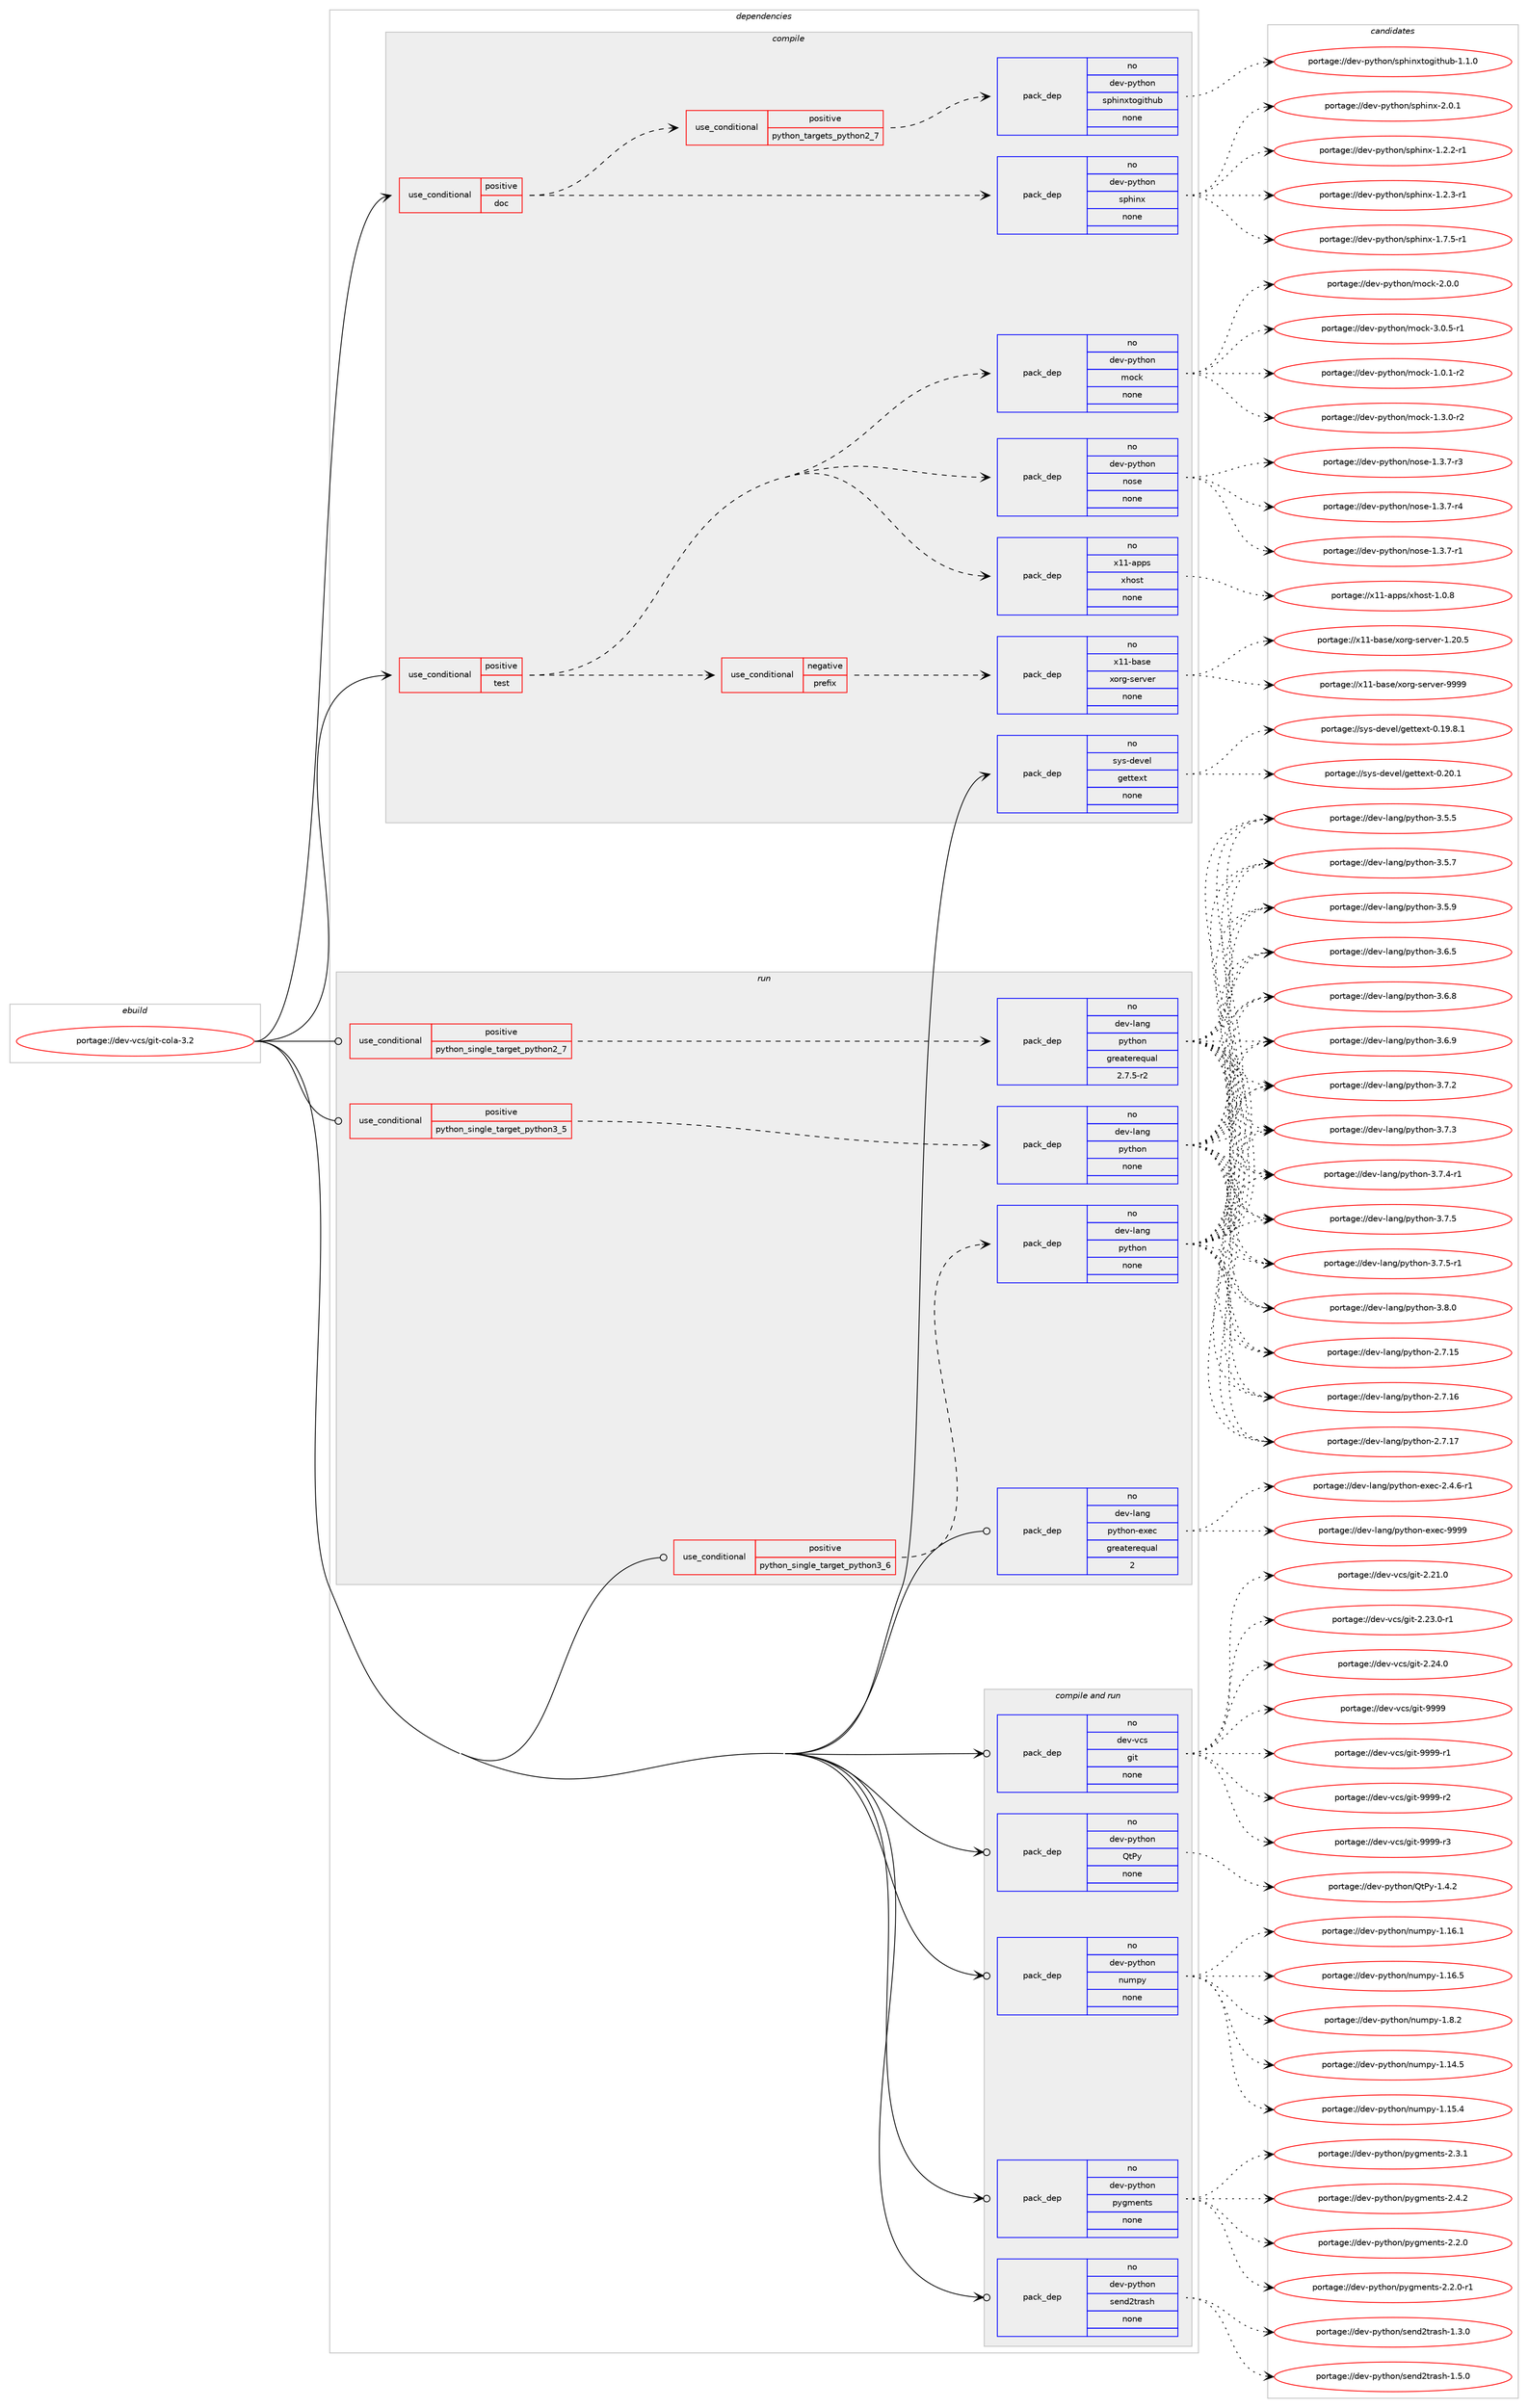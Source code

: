 digraph prolog {

# *************
# Graph options
# *************

newrank=true;
concentrate=true;
compound=true;
graph [rankdir=LR,fontname=Helvetica,fontsize=10,ranksep=1.5];#, ranksep=2.5, nodesep=0.2];
edge  [arrowhead=vee];
node  [fontname=Helvetica,fontsize=10];

# **********
# The ebuild
# **********

subgraph cluster_leftcol {
color=gray;
rank=same;
label=<<i>ebuild</i>>;
id [label="portage://dev-vcs/git-cola-3.2", color=red, width=4, href="../dev-vcs/git-cola-3.2.svg"];
}

# ****************
# The dependencies
# ****************

subgraph cluster_midcol {
color=gray;
label=<<i>dependencies</i>>;
subgraph cluster_compile {
fillcolor="#eeeeee";
style=filled;
label=<<i>compile</i>>;
subgraph cond72285 {
dependency267437 [label=<<TABLE BORDER="0" CELLBORDER="1" CELLSPACING="0" CELLPADDING="4"><TR><TD ROWSPAN="3" CELLPADDING="10">use_conditional</TD></TR><TR><TD>positive</TD></TR><TR><TD>doc</TD></TR></TABLE>>, shape=none, color=red];
subgraph pack191412 {
dependency267438 [label=<<TABLE BORDER="0" CELLBORDER="1" CELLSPACING="0" CELLPADDING="4" WIDTH="220"><TR><TD ROWSPAN="6" CELLPADDING="30">pack_dep</TD></TR><TR><TD WIDTH="110">no</TD></TR><TR><TD>dev-python</TD></TR><TR><TD>sphinx</TD></TR><TR><TD>none</TD></TR><TR><TD></TD></TR></TABLE>>, shape=none, color=blue];
}
dependency267437:e -> dependency267438:w [weight=20,style="dashed",arrowhead="vee"];
subgraph cond72286 {
dependency267439 [label=<<TABLE BORDER="0" CELLBORDER="1" CELLSPACING="0" CELLPADDING="4"><TR><TD ROWSPAN="3" CELLPADDING="10">use_conditional</TD></TR><TR><TD>positive</TD></TR><TR><TD>python_targets_python2_7</TD></TR></TABLE>>, shape=none, color=red];
subgraph pack191413 {
dependency267440 [label=<<TABLE BORDER="0" CELLBORDER="1" CELLSPACING="0" CELLPADDING="4" WIDTH="220"><TR><TD ROWSPAN="6" CELLPADDING="30">pack_dep</TD></TR><TR><TD WIDTH="110">no</TD></TR><TR><TD>dev-python</TD></TR><TR><TD>sphinxtogithub</TD></TR><TR><TD>none</TD></TR><TR><TD></TD></TR></TABLE>>, shape=none, color=blue];
}
dependency267439:e -> dependency267440:w [weight=20,style="dashed",arrowhead="vee"];
}
dependency267437:e -> dependency267439:w [weight=20,style="dashed",arrowhead="vee"];
}
id:e -> dependency267437:w [weight=20,style="solid",arrowhead="vee"];
subgraph cond72287 {
dependency267441 [label=<<TABLE BORDER="0" CELLBORDER="1" CELLSPACING="0" CELLPADDING="4"><TR><TD ROWSPAN="3" CELLPADDING="10">use_conditional</TD></TR><TR><TD>positive</TD></TR><TR><TD>test</TD></TR></TABLE>>, shape=none, color=red];
subgraph cond72288 {
dependency267442 [label=<<TABLE BORDER="0" CELLBORDER="1" CELLSPACING="0" CELLPADDING="4"><TR><TD ROWSPAN="3" CELLPADDING="10">use_conditional</TD></TR><TR><TD>negative</TD></TR><TR><TD>prefix</TD></TR></TABLE>>, shape=none, color=red];
subgraph pack191414 {
dependency267443 [label=<<TABLE BORDER="0" CELLBORDER="1" CELLSPACING="0" CELLPADDING="4" WIDTH="220"><TR><TD ROWSPAN="6" CELLPADDING="30">pack_dep</TD></TR><TR><TD WIDTH="110">no</TD></TR><TR><TD>x11-base</TD></TR><TR><TD>xorg-server</TD></TR><TR><TD>none</TD></TR><TR><TD></TD></TR></TABLE>>, shape=none, color=blue];
}
dependency267442:e -> dependency267443:w [weight=20,style="dashed",arrowhead="vee"];
}
dependency267441:e -> dependency267442:w [weight=20,style="dashed",arrowhead="vee"];
subgraph pack191415 {
dependency267444 [label=<<TABLE BORDER="0" CELLBORDER="1" CELLSPACING="0" CELLPADDING="4" WIDTH="220"><TR><TD ROWSPAN="6" CELLPADDING="30">pack_dep</TD></TR><TR><TD WIDTH="110">no</TD></TR><TR><TD>x11-apps</TD></TR><TR><TD>xhost</TD></TR><TR><TD>none</TD></TR><TR><TD></TD></TR></TABLE>>, shape=none, color=blue];
}
dependency267441:e -> dependency267444:w [weight=20,style="dashed",arrowhead="vee"];
subgraph pack191416 {
dependency267445 [label=<<TABLE BORDER="0" CELLBORDER="1" CELLSPACING="0" CELLPADDING="4" WIDTH="220"><TR><TD ROWSPAN="6" CELLPADDING="30">pack_dep</TD></TR><TR><TD WIDTH="110">no</TD></TR><TR><TD>dev-python</TD></TR><TR><TD>nose</TD></TR><TR><TD>none</TD></TR><TR><TD></TD></TR></TABLE>>, shape=none, color=blue];
}
dependency267441:e -> dependency267445:w [weight=20,style="dashed",arrowhead="vee"];
subgraph pack191417 {
dependency267446 [label=<<TABLE BORDER="0" CELLBORDER="1" CELLSPACING="0" CELLPADDING="4" WIDTH="220"><TR><TD ROWSPAN="6" CELLPADDING="30">pack_dep</TD></TR><TR><TD WIDTH="110">no</TD></TR><TR><TD>dev-python</TD></TR><TR><TD>mock</TD></TR><TR><TD>none</TD></TR><TR><TD></TD></TR></TABLE>>, shape=none, color=blue];
}
dependency267441:e -> dependency267446:w [weight=20,style="dashed",arrowhead="vee"];
}
id:e -> dependency267441:w [weight=20,style="solid",arrowhead="vee"];
subgraph pack191418 {
dependency267447 [label=<<TABLE BORDER="0" CELLBORDER="1" CELLSPACING="0" CELLPADDING="4" WIDTH="220"><TR><TD ROWSPAN="6" CELLPADDING="30">pack_dep</TD></TR><TR><TD WIDTH="110">no</TD></TR><TR><TD>sys-devel</TD></TR><TR><TD>gettext</TD></TR><TR><TD>none</TD></TR><TR><TD></TD></TR></TABLE>>, shape=none, color=blue];
}
id:e -> dependency267447:w [weight=20,style="solid",arrowhead="vee"];
}
subgraph cluster_compileandrun {
fillcolor="#eeeeee";
style=filled;
label=<<i>compile and run</i>>;
subgraph pack191419 {
dependency267448 [label=<<TABLE BORDER="0" CELLBORDER="1" CELLSPACING="0" CELLPADDING="4" WIDTH="220"><TR><TD ROWSPAN="6" CELLPADDING="30">pack_dep</TD></TR><TR><TD WIDTH="110">no</TD></TR><TR><TD>dev-python</TD></TR><TR><TD>QtPy</TD></TR><TR><TD>none</TD></TR><TR><TD></TD></TR></TABLE>>, shape=none, color=blue];
}
id:e -> dependency267448:w [weight=20,style="solid",arrowhead="odotvee"];
subgraph pack191420 {
dependency267449 [label=<<TABLE BORDER="0" CELLBORDER="1" CELLSPACING="0" CELLPADDING="4" WIDTH="220"><TR><TD ROWSPAN="6" CELLPADDING="30">pack_dep</TD></TR><TR><TD WIDTH="110">no</TD></TR><TR><TD>dev-python</TD></TR><TR><TD>numpy</TD></TR><TR><TD>none</TD></TR><TR><TD></TD></TR></TABLE>>, shape=none, color=blue];
}
id:e -> dependency267449:w [weight=20,style="solid",arrowhead="odotvee"];
subgraph pack191421 {
dependency267450 [label=<<TABLE BORDER="0" CELLBORDER="1" CELLSPACING="0" CELLPADDING="4" WIDTH="220"><TR><TD ROWSPAN="6" CELLPADDING="30">pack_dep</TD></TR><TR><TD WIDTH="110">no</TD></TR><TR><TD>dev-python</TD></TR><TR><TD>pygments</TD></TR><TR><TD>none</TD></TR><TR><TD></TD></TR></TABLE>>, shape=none, color=blue];
}
id:e -> dependency267450:w [weight=20,style="solid",arrowhead="odotvee"];
subgraph pack191422 {
dependency267451 [label=<<TABLE BORDER="0" CELLBORDER="1" CELLSPACING="0" CELLPADDING="4" WIDTH="220"><TR><TD ROWSPAN="6" CELLPADDING="30">pack_dep</TD></TR><TR><TD WIDTH="110">no</TD></TR><TR><TD>dev-python</TD></TR><TR><TD>send2trash</TD></TR><TR><TD>none</TD></TR><TR><TD></TD></TR></TABLE>>, shape=none, color=blue];
}
id:e -> dependency267451:w [weight=20,style="solid",arrowhead="odotvee"];
subgraph pack191423 {
dependency267452 [label=<<TABLE BORDER="0" CELLBORDER="1" CELLSPACING="0" CELLPADDING="4" WIDTH="220"><TR><TD ROWSPAN="6" CELLPADDING="30">pack_dep</TD></TR><TR><TD WIDTH="110">no</TD></TR><TR><TD>dev-vcs</TD></TR><TR><TD>git</TD></TR><TR><TD>none</TD></TR><TR><TD></TD></TR></TABLE>>, shape=none, color=blue];
}
id:e -> dependency267452:w [weight=20,style="solid",arrowhead="odotvee"];
}
subgraph cluster_run {
fillcolor="#eeeeee";
style=filled;
label=<<i>run</i>>;
subgraph cond72289 {
dependency267453 [label=<<TABLE BORDER="0" CELLBORDER="1" CELLSPACING="0" CELLPADDING="4"><TR><TD ROWSPAN="3" CELLPADDING="10">use_conditional</TD></TR><TR><TD>positive</TD></TR><TR><TD>python_single_target_python2_7</TD></TR></TABLE>>, shape=none, color=red];
subgraph pack191424 {
dependency267454 [label=<<TABLE BORDER="0" CELLBORDER="1" CELLSPACING="0" CELLPADDING="4" WIDTH="220"><TR><TD ROWSPAN="6" CELLPADDING="30">pack_dep</TD></TR><TR><TD WIDTH="110">no</TD></TR><TR><TD>dev-lang</TD></TR><TR><TD>python</TD></TR><TR><TD>greaterequal</TD></TR><TR><TD>2.7.5-r2</TD></TR></TABLE>>, shape=none, color=blue];
}
dependency267453:e -> dependency267454:w [weight=20,style="dashed",arrowhead="vee"];
}
id:e -> dependency267453:w [weight=20,style="solid",arrowhead="odot"];
subgraph cond72290 {
dependency267455 [label=<<TABLE BORDER="0" CELLBORDER="1" CELLSPACING="0" CELLPADDING="4"><TR><TD ROWSPAN="3" CELLPADDING="10">use_conditional</TD></TR><TR><TD>positive</TD></TR><TR><TD>python_single_target_python3_5</TD></TR></TABLE>>, shape=none, color=red];
subgraph pack191425 {
dependency267456 [label=<<TABLE BORDER="0" CELLBORDER="1" CELLSPACING="0" CELLPADDING="4" WIDTH="220"><TR><TD ROWSPAN="6" CELLPADDING="30">pack_dep</TD></TR><TR><TD WIDTH="110">no</TD></TR><TR><TD>dev-lang</TD></TR><TR><TD>python</TD></TR><TR><TD>none</TD></TR><TR><TD></TD></TR></TABLE>>, shape=none, color=blue];
}
dependency267455:e -> dependency267456:w [weight=20,style="dashed",arrowhead="vee"];
}
id:e -> dependency267455:w [weight=20,style="solid",arrowhead="odot"];
subgraph cond72291 {
dependency267457 [label=<<TABLE BORDER="0" CELLBORDER="1" CELLSPACING="0" CELLPADDING="4"><TR><TD ROWSPAN="3" CELLPADDING="10">use_conditional</TD></TR><TR><TD>positive</TD></TR><TR><TD>python_single_target_python3_6</TD></TR></TABLE>>, shape=none, color=red];
subgraph pack191426 {
dependency267458 [label=<<TABLE BORDER="0" CELLBORDER="1" CELLSPACING="0" CELLPADDING="4" WIDTH="220"><TR><TD ROWSPAN="6" CELLPADDING="30">pack_dep</TD></TR><TR><TD WIDTH="110">no</TD></TR><TR><TD>dev-lang</TD></TR><TR><TD>python</TD></TR><TR><TD>none</TD></TR><TR><TD></TD></TR></TABLE>>, shape=none, color=blue];
}
dependency267457:e -> dependency267458:w [weight=20,style="dashed",arrowhead="vee"];
}
id:e -> dependency267457:w [weight=20,style="solid",arrowhead="odot"];
subgraph pack191427 {
dependency267459 [label=<<TABLE BORDER="0" CELLBORDER="1" CELLSPACING="0" CELLPADDING="4" WIDTH="220"><TR><TD ROWSPAN="6" CELLPADDING="30">pack_dep</TD></TR><TR><TD WIDTH="110">no</TD></TR><TR><TD>dev-lang</TD></TR><TR><TD>python-exec</TD></TR><TR><TD>greaterequal</TD></TR><TR><TD>2</TD></TR></TABLE>>, shape=none, color=blue];
}
id:e -> dependency267459:w [weight=20,style="solid",arrowhead="odot"];
}
}

# **************
# The candidates
# **************

subgraph cluster_choices {
rank=same;
color=gray;
label=<<i>candidates</i>>;

subgraph choice191412 {
color=black;
nodesep=1;
choiceportage10010111845112121116104111110471151121041051101204549465046504511449 [label="portage://dev-python/sphinx-1.2.2-r1", color=red, width=4,href="../dev-python/sphinx-1.2.2-r1.svg"];
choiceportage10010111845112121116104111110471151121041051101204549465046514511449 [label="portage://dev-python/sphinx-1.2.3-r1", color=red, width=4,href="../dev-python/sphinx-1.2.3-r1.svg"];
choiceportage10010111845112121116104111110471151121041051101204549465546534511449 [label="portage://dev-python/sphinx-1.7.5-r1", color=red, width=4,href="../dev-python/sphinx-1.7.5-r1.svg"];
choiceportage1001011184511212111610411111047115112104105110120455046484649 [label="portage://dev-python/sphinx-2.0.1", color=red, width=4,href="../dev-python/sphinx-2.0.1.svg"];
dependency267438:e -> choiceportage10010111845112121116104111110471151121041051101204549465046504511449:w [style=dotted,weight="100"];
dependency267438:e -> choiceportage10010111845112121116104111110471151121041051101204549465046514511449:w [style=dotted,weight="100"];
dependency267438:e -> choiceportage10010111845112121116104111110471151121041051101204549465546534511449:w [style=dotted,weight="100"];
dependency267438:e -> choiceportage1001011184511212111610411111047115112104105110120455046484649:w [style=dotted,weight="100"];
}
subgraph choice191413 {
color=black;
nodesep=1;
choiceportage100101118451121211161041111104711511210410511012011611110310511610411798454946494648 [label="portage://dev-python/sphinxtogithub-1.1.0", color=red, width=4,href="../dev-python/sphinxtogithub-1.1.0.svg"];
dependency267440:e -> choiceportage100101118451121211161041111104711511210410511012011611110310511610411798454946494648:w [style=dotted,weight="100"];
}
subgraph choice191414 {
color=black;
nodesep=1;
choiceportage1204949459897115101471201111141034511510111411810111445494650484653 [label="portage://x11-base/xorg-server-1.20.5", color=red, width=4,href="../x11-base/xorg-server-1.20.5.svg"];
choiceportage120494945989711510147120111114103451151011141181011144557575757 [label="portage://x11-base/xorg-server-9999", color=red, width=4,href="../x11-base/xorg-server-9999.svg"];
dependency267443:e -> choiceportage1204949459897115101471201111141034511510111411810111445494650484653:w [style=dotted,weight="100"];
dependency267443:e -> choiceportage120494945989711510147120111114103451151011141181011144557575757:w [style=dotted,weight="100"];
}
subgraph choice191415 {
color=black;
nodesep=1;
choiceportage1204949459711211211547120104111115116454946484656 [label="portage://x11-apps/xhost-1.0.8", color=red, width=4,href="../x11-apps/xhost-1.0.8.svg"];
dependency267444:e -> choiceportage1204949459711211211547120104111115116454946484656:w [style=dotted,weight="100"];
}
subgraph choice191416 {
color=black;
nodesep=1;
choiceportage10010111845112121116104111110471101111151014549465146554511449 [label="portage://dev-python/nose-1.3.7-r1", color=red, width=4,href="../dev-python/nose-1.3.7-r1.svg"];
choiceportage10010111845112121116104111110471101111151014549465146554511451 [label="portage://dev-python/nose-1.3.7-r3", color=red, width=4,href="../dev-python/nose-1.3.7-r3.svg"];
choiceportage10010111845112121116104111110471101111151014549465146554511452 [label="portage://dev-python/nose-1.3.7-r4", color=red, width=4,href="../dev-python/nose-1.3.7-r4.svg"];
dependency267445:e -> choiceportage10010111845112121116104111110471101111151014549465146554511449:w [style=dotted,weight="100"];
dependency267445:e -> choiceportage10010111845112121116104111110471101111151014549465146554511451:w [style=dotted,weight="100"];
dependency267445:e -> choiceportage10010111845112121116104111110471101111151014549465146554511452:w [style=dotted,weight="100"];
}
subgraph choice191417 {
color=black;
nodesep=1;
choiceportage1001011184511212111610411111047109111991074549464846494511450 [label="portage://dev-python/mock-1.0.1-r2", color=red, width=4,href="../dev-python/mock-1.0.1-r2.svg"];
choiceportage1001011184511212111610411111047109111991074549465146484511450 [label="portage://dev-python/mock-1.3.0-r2", color=red, width=4,href="../dev-python/mock-1.3.0-r2.svg"];
choiceportage100101118451121211161041111104710911199107455046484648 [label="portage://dev-python/mock-2.0.0", color=red, width=4,href="../dev-python/mock-2.0.0.svg"];
choiceportage1001011184511212111610411111047109111991074551464846534511449 [label="portage://dev-python/mock-3.0.5-r1", color=red, width=4,href="../dev-python/mock-3.0.5-r1.svg"];
dependency267446:e -> choiceportage1001011184511212111610411111047109111991074549464846494511450:w [style=dotted,weight="100"];
dependency267446:e -> choiceportage1001011184511212111610411111047109111991074549465146484511450:w [style=dotted,weight="100"];
dependency267446:e -> choiceportage100101118451121211161041111104710911199107455046484648:w [style=dotted,weight="100"];
dependency267446:e -> choiceportage1001011184511212111610411111047109111991074551464846534511449:w [style=dotted,weight="100"];
}
subgraph choice191418 {
color=black;
nodesep=1;
choiceportage1151211154510010111810110847103101116116101120116454846495746564649 [label="portage://sys-devel/gettext-0.19.8.1", color=red, width=4,href="../sys-devel/gettext-0.19.8.1.svg"];
choiceportage115121115451001011181011084710310111611610112011645484650484649 [label="portage://sys-devel/gettext-0.20.1", color=red, width=4,href="../sys-devel/gettext-0.20.1.svg"];
dependency267447:e -> choiceportage1151211154510010111810110847103101116116101120116454846495746564649:w [style=dotted,weight="100"];
dependency267447:e -> choiceportage115121115451001011181011084710310111611610112011645484650484649:w [style=dotted,weight="100"];
}
subgraph choice191419 {
color=black;
nodesep=1;
choiceportage10010111845112121116104111110478111680121454946524650 [label="portage://dev-python/QtPy-1.4.2", color=red, width=4,href="../dev-python/QtPy-1.4.2.svg"];
dependency267448:e -> choiceportage10010111845112121116104111110478111680121454946524650:w [style=dotted,weight="100"];
}
subgraph choice191420 {
color=black;
nodesep=1;
choiceportage100101118451121211161041111104711011710911212145494649524653 [label="portage://dev-python/numpy-1.14.5", color=red, width=4,href="../dev-python/numpy-1.14.5.svg"];
choiceportage100101118451121211161041111104711011710911212145494649534652 [label="portage://dev-python/numpy-1.15.4", color=red, width=4,href="../dev-python/numpy-1.15.4.svg"];
choiceportage100101118451121211161041111104711011710911212145494649544649 [label="portage://dev-python/numpy-1.16.1", color=red, width=4,href="../dev-python/numpy-1.16.1.svg"];
choiceportage100101118451121211161041111104711011710911212145494649544653 [label="portage://dev-python/numpy-1.16.5", color=red, width=4,href="../dev-python/numpy-1.16.5.svg"];
choiceportage1001011184511212111610411111047110117109112121454946564650 [label="portage://dev-python/numpy-1.8.2", color=red, width=4,href="../dev-python/numpy-1.8.2.svg"];
dependency267449:e -> choiceportage100101118451121211161041111104711011710911212145494649524653:w [style=dotted,weight="100"];
dependency267449:e -> choiceportage100101118451121211161041111104711011710911212145494649534652:w [style=dotted,weight="100"];
dependency267449:e -> choiceportage100101118451121211161041111104711011710911212145494649544649:w [style=dotted,weight="100"];
dependency267449:e -> choiceportage100101118451121211161041111104711011710911212145494649544653:w [style=dotted,weight="100"];
dependency267449:e -> choiceportage1001011184511212111610411111047110117109112121454946564650:w [style=dotted,weight="100"];
}
subgraph choice191421 {
color=black;
nodesep=1;
choiceportage1001011184511212111610411111047112121103109101110116115455046504648 [label="portage://dev-python/pygments-2.2.0", color=red, width=4,href="../dev-python/pygments-2.2.0.svg"];
choiceportage10010111845112121116104111110471121211031091011101161154550465046484511449 [label="portage://dev-python/pygments-2.2.0-r1", color=red, width=4,href="../dev-python/pygments-2.2.0-r1.svg"];
choiceportage1001011184511212111610411111047112121103109101110116115455046514649 [label="portage://dev-python/pygments-2.3.1", color=red, width=4,href="../dev-python/pygments-2.3.1.svg"];
choiceportage1001011184511212111610411111047112121103109101110116115455046524650 [label="portage://dev-python/pygments-2.4.2", color=red, width=4,href="../dev-python/pygments-2.4.2.svg"];
dependency267450:e -> choiceportage1001011184511212111610411111047112121103109101110116115455046504648:w [style=dotted,weight="100"];
dependency267450:e -> choiceportage10010111845112121116104111110471121211031091011101161154550465046484511449:w [style=dotted,weight="100"];
dependency267450:e -> choiceportage1001011184511212111610411111047112121103109101110116115455046514649:w [style=dotted,weight="100"];
dependency267450:e -> choiceportage1001011184511212111610411111047112121103109101110116115455046524650:w [style=dotted,weight="100"];
}
subgraph choice191422 {
color=black;
nodesep=1;
choiceportage10010111845112121116104111110471151011101005011611497115104454946514648 [label="portage://dev-python/send2trash-1.3.0", color=red, width=4,href="../dev-python/send2trash-1.3.0.svg"];
choiceportage10010111845112121116104111110471151011101005011611497115104454946534648 [label="portage://dev-python/send2trash-1.5.0", color=red, width=4,href="../dev-python/send2trash-1.5.0.svg"];
dependency267451:e -> choiceportage10010111845112121116104111110471151011101005011611497115104454946514648:w [style=dotted,weight="100"];
dependency267451:e -> choiceportage10010111845112121116104111110471151011101005011611497115104454946534648:w [style=dotted,weight="100"];
}
subgraph choice191423 {
color=black;
nodesep=1;
choiceportage10010111845118991154710310511645504650494648 [label="portage://dev-vcs/git-2.21.0", color=red, width=4,href="../dev-vcs/git-2.21.0.svg"];
choiceportage100101118451189911547103105116455046505146484511449 [label="portage://dev-vcs/git-2.23.0-r1", color=red, width=4,href="../dev-vcs/git-2.23.0-r1.svg"];
choiceportage10010111845118991154710310511645504650524648 [label="portage://dev-vcs/git-2.24.0", color=red, width=4,href="../dev-vcs/git-2.24.0.svg"];
choiceportage1001011184511899115471031051164557575757 [label="portage://dev-vcs/git-9999", color=red, width=4,href="../dev-vcs/git-9999.svg"];
choiceportage10010111845118991154710310511645575757574511449 [label="portage://dev-vcs/git-9999-r1", color=red, width=4,href="../dev-vcs/git-9999-r1.svg"];
choiceportage10010111845118991154710310511645575757574511450 [label="portage://dev-vcs/git-9999-r2", color=red, width=4,href="../dev-vcs/git-9999-r2.svg"];
choiceportage10010111845118991154710310511645575757574511451 [label="portage://dev-vcs/git-9999-r3", color=red, width=4,href="../dev-vcs/git-9999-r3.svg"];
dependency267452:e -> choiceportage10010111845118991154710310511645504650494648:w [style=dotted,weight="100"];
dependency267452:e -> choiceportage100101118451189911547103105116455046505146484511449:w [style=dotted,weight="100"];
dependency267452:e -> choiceportage10010111845118991154710310511645504650524648:w [style=dotted,weight="100"];
dependency267452:e -> choiceportage1001011184511899115471031051164557575757:w [style=dotted,weight="100"];
dependency267452:e -> choiceportage10010111845118991154710310511645575757574511449:w [style=dotted,weight="100"];
dependency267452:e -> choiceportage10010111845118991154710310511645575757574511450:w [style=dotted,weight="100"];
dependency267452:e -> choiceportage10010111845118991154710310511645575757574511451:w [style=dotted,weight="100"];
}
subgraph choice191424 {
color=black;
nodesep=1;
choiceportage10010111845108971101034711212111610411111045504655464953 [label="portage://dev-lang/python-2.7.15", color=red, width=4,href="../dev-lang/python-2.7.15.svg"];
choiceportage10010111845108971101034711212111610411111045504655464954 [label="portage://dev-lang/python-2.7.16", color=red, width=4,href="../dev-lang/python-2.7.16.svg"];
choiceportage10010111845108971101034711212111610411111045504655464955 [label="portage://dev-lang/python-2.7.17", color=red, width=4,href="../dev-lang/python-2.7.17.svg"];
choiceportage100101118451089711010347112121116104111110455146534653 [label="portage://dev-lang/python-3.5.5", color=red, width=4,href="../dev-lang/python-3.5.5.svg"];
choiceportage100101118451089711010347112121116104111110455146534655 [label="portage://dev-lang/python-3.5.7", color=red, width=4,href="../dev-lang/python-3.5.7.svg"];
choiceportage100101118451089711010347112121116104111110455146534657 [label="portage://dev-lang/python-3.5.9", color=red, width=4,href="../dev-lang/python-3.5.9.svg"];
choiceportage100101118451089711010347112121116104111110455146544653 [label="portage://dev-lang/python-3.6.5", color=red, width=4,href="../dev-lang/python-3.6.5.svg"];
choiceportage100101118451089711010347112121116104111110455146544656 [label="portage://dev-lang/python-3.6.8", color=red, width=4,href="../dev-lang/python-3.6.8.svg"];
choiceportage100101118451089711010347112121116104111110455146544657 [label="portage://dev-lang/python-3.6.9", color=red, width=4,href="../dev-lang/python-3.6.9.svg"];
choiceportage100101118451089711010347112121116104111110455146554650 [label="portage://dev-lang/python-3.7.2", color=red, width=4,href="../dev-lang/python-3.7.2.svg"];
choiceportage100101118451089711010347112121116104111110455146554651 [label="portage://dev-lang/python-3.7.3", color=red, width=4,href="../dev-lang/python-3.7.3.svg"];
choiceportage1001011184510897110103471121211161041111104551465546524511449 [label="portage://dev-lang/python-3.7.4-r1", color=red, width=4,href="../dev-lang/python-3.7.4-r1.svg"];
choiceportage100101118451089711010347112121116104111110455146554653 [label="portage://dev-lang/python-3.7.5", color=red, width=4,href="../dev-lang/python-3.7.5.svg"];
choiceportage1001011184510897110103471121211161041111104551465546534511449 [label="portage://dev-lang/python-3.7.5-r1", color=red, width=4,href="../dev-lang/python-3.7.5-r1.svg"];
choiceportage100101118451089711010347112121116104111110455146564648 [label="portage://dev-lang/python-3.8.0", color=red, width=4,href="../dev-lang/python-3.8.0.svg"];
dependency267454:e -> choiceportage10010111845108971101034711212111610411111045504655464953:w [style=dotted,weight="100"];
dependency267454:e -> choiceportage10010111845108971101034711212111610411111045504655464954:w [style=dotted,weight="100"];
dependency267454:e -> choiceportage10010111845108971101034711212111610411111045504655464955:w [style=dotted,weight="100"];
dependency267454:e -> choiceportage100101118451089711010347112121116104111110455146534653:w [style=dotted,weight="100"];
dependency267454:e -> choiceportage100101118451089711010347112121116104111110455146534655:w [style=dotted,weight="100"];
dependency267454:e -> choiceportage100101118451089711010347112121116104111110455146534657:w [style=dotted,weight="100"];
dependency267454:e -> choiceportage100101118451089711010347112121116104111110455146544653:w [style=dotted,weight="100"];
dependency267454:e -> choiceportage100101118451089711010347112121116104111110455146544656:w [style=dotted,weight="100"];
dependency267454:e -> choiceportage100101118451089711010347112121116104111110455146544657:w [style=dotted,weight="100"];
dependency267454:e -> choiceportage100101118451089711010347112121116104111110455146554650:w [style=dotted,weight="100"];
dependency267454:e -> choiceportage100101118451089711010347112121116104111110455146554651:w [style=dotted,weight="100"];
dependency267454:e -> choiceportage1001011184510897110103471121211161041111104551465546524511449:w [style=dotted,weight="100"];
dependency267454:e -> choiceportage100101118451089711010347112121116104111110455146554653:w [style=dotted,weight="100"];
dependency267454:e -> choiceportage1001011184510897110103471121211161041111104551465546534511449:w [style=dotted,weight="100"];
dependency267454:e -> choiceportage100101118451089711010347112121116104111110455146564648:w [style=dotted,weight="100"];
}
subgraph choice191425 {
color=black;
nodesep=1;
choiceportage10010111845108971101034711212111610411111045504655464953 [label="portage://dev-lang/python-2.7.15", color=red, width=4,href="../dev-lang/python-2.7.15.svg"];
choiceportage10010111845108971101034711212111610411111045504655464954 [label="portage://dev-lang/python-2.7.16", color=red, width=4,href="../dev-lang/python-2.7.16.svg"];
choiceportage10010111845108971101034711212111610411111045504655464955 [label="portage://dev-lang/python-2.7.17", color=red, width=4,href="../dev-lang/python-2.7.17.svg"];
choiceportage100101118451089711010347112121116104111110455146534653 [label="portage://dev-lang/python-3.5.5", color=red, width=4,href="../dev-lang/python-3.5.5.svg"];
choiceportage100101118451089711010347112121116104111110455146534655 [label="portage://dev-lang/python-3.5.7", color=red, width=4,href="../dev-lang/python-3.5.7.svg"];
choiceportage100101118451089711010347112121116104111110455146534657 [label="portage://dev-lang/python-3.5.9", color=red, width=4,href="../dev-lang/python-3.5.9.svg"];
choiceportage100101118451089711010347112121116104111110455146544653 [label="portage://dev-lang/python-3.6.5", color=red, width=4,href="../dev-lang/python-3.6.5.svg"];
choiceportage100101118451089711010347112121116104111110455146544656 [label="portage://dev-lang/python-3.6.8", color=red, width=4,href="../dev-lang/python-3.6.8.svg"];
choiceportage100101118451089711010347112121116104111110455146544657 [label="portage://dev-lang/python-3.6.9", color=red, width=4,href="../dev-lang/python-3.6.9.svg"];
choiceportage100101118451089711010347112121116104111110455146554650 [label="portage://dev-lang/python-3.7.2", color=red, width=4,href="../dev-lang/python-3.7.2.svg"];
choiceportage100101118451089711010347112121116104111110455146554651 [label="portage://dev-lang/python-3.7.3", color=red, width=4,href="../dev-lang/python-3.7.3.svg"];
choiceportage1001011184510897110103471121211161041111104551465546524511449 [label="portage://dev-lang/python-3.7.4-r1", color=red, width=4,href="../dev-lang/python-3.7.4-r1.svg"];
choiceportage100101118451089711010347112121116104111110455146554653 [label="portage://dev-lang/python-3.7.5", color=red, width=4,href="../dev-lang/python-3.7.5.svg"];
choiceportage1001011184510897110103471121211161041111104551465546534511449 [label="portage://dev-lang/python-3.7.5-r1", color=red, width=4,href="../dev-lang/python-3.7.5-r1.svg"];
choiceportage100101118451089711010347112121116104111110455146564648 [label="portage://dev-lang/python-3.8.0", color=red, width=4,href="../dev-lang/python-3.8.0.svg"];
dependency267456:e -> choiceportage10010111845108971101034711212111610411111045504655464953:w [style=dotted,weight="100"];
dependency267456:e -> choiceportage10010111845108971101034711212111610411111045504655464954:w [style=dotted,weight="100"];
dependency267456:e -> choiceportage10010111845108971101034711212111610411111045504655464955:w [style=dotted,weight="100"];
dependency267456:e -> choiceportage100101118451089711010347112121116104111110455146534653:w [style=dotted,weight="100"];
dependency267456:e -> choiceportage100101118451089711010347112121116104111110455146534655:w [style=dotted,weight="100"];
dependency267456:e -> choiceportage100101118451089711010347112121116104111110455146534657:w [style=dotted,weight="100"];
dependency267456:e -> choiceportage100101118451089711010347112121116104111110455146544653:w [style=dotted,weight="100"];
dependency267456:e -> choiceportage100101118451089711010347112121116104111110455146544656:w [style=dotted,weight="100"];
dependency267456:e -> choiceportage100101118451089711010347112121116104111110455146544657:w [style=dotted,weight="100"];
dependency267456:e -> choiceportage100101118451089711010347112121116104111110455146554650:w [style=dotted,weight="100"];
dependency267456:e -> choiceportage100101118451089711010347112121116104111110455146554651:w [style=dotted,weight="100"];
dependency267456:e -> choiceportage1001011184510897110103471121211161041111104551465546524511449:w [style=dotted,weight="100"];
dependency267456:e -> choiceportage100101118451089711010347112121116104111110455146554653:w [style=dotted,weight="100"];
dependency267456:e -> choiceportage1001011184510897110103471121211161041111104551465546534511449:w [style=dotted,weight="100"];
dependency267456:e -> choiceportage100101118451089711010347112121116104111110455146564648:w [style=dotted,weight="100"];
}
subgraph choice191426 {
color=black;
nodesep=1;
choiceportage10010111845108971101034711212111610411111045504655464953 [label="portage://dev-lang/python-2.7.15", color=red, width=4,href="../dev-lang/python-2.7.15.svg"];
choiceportage10010111845108971101034711212111610411111045504655464954 [label="portage://dev-lang/python-2.7.16", color=red, width=4,href="../dev-lang/python-2.7.16.svg"];
choiceportage10010111845108971101034711212111610411111045504655464955 [label="portage://dev-lang/python-2.7.17", color=red, width=4,href="../dev-lang/python-2.7.17.svg"];
choiceportage100101118451089711010347112121116104111110455146534653 [label="portage://dev-lang/python-3.5.5", color=red, width=4,href="../dev-lang/python-3.5.5.svg"];
choiceportage100101118451089711010347112121116104111110455146534655 [label="portage://dev-lang/python-3.5.7", color=red, width=4,href="../dev-lang/python-3.5.7.svg"];
choiceportage100101118451089711010347112121116104111110455146534657 [label="portage://dev-lang/python-3.5.9", color=red, width=4,href="../dev-lang/python-3.5.9.svg"];
choiceportage100101118451089711010347112121116104111110455146544653 [label="portage://dev-lang/python-3.6.5", color=red, width=4,href="../dev-lang/python-3.6.5.svg"];
choiceportage100101118451089711010347112121116104111110455146544656 [label="portage://dev-lang/python-3.6.8", color=red, width=4,href="../dev-lang/python-3.6.8.svg"];
choiceportage100101118451089711010347112121116104111110455146544657 [label="portage://dev-lang/python-3.6.9", color=red, width=4,href="../dev-lang/python-3.6.9.svg"];
choiceportage100101118451089711010347112121116104111110455146554650 [label="portage://dev-lang/python-3.7.2", color=red, width=4,href="../dev-lang/python-3.7.2.svg"];
choiceportage100101118451089711010347112121116104111110455146554651 [label="portage://dev-lang/python-3.7.3", color=red, width=4,href="../dev-lang/python-3.7.3.svg"];
choiceportage1001011184510897110103471121211161041111104551465546524511449 [label="portage://dev-lang/python-3.7.4-r1", color=red, width=4,href="../dev-lang/python-3.7.4-r1.svg"];
choiceportage100101118451089711010347112121116104111110455146554653 [label="portage://dev-lang/python-3.7.5", color=red, width=4,href="../dev-lang/python-3.7.5.svg"];
choiceportage1001011184510897110103471121211161041111104551465546534511449 [label="portage://dev-lang/python-3.7.5-r1", color=red, width=4,href="../dev-lang/python-3.7.5-r1.svg"];
choiceportage100101118451089711010347112121116104111110455146564648 [label="portage://dev-lang/python-3.8.0", color=red, width=4,href="../dev-lang/python-3.8.0.svg"];
dependency267458:e -> choiceportage10010111845108971101034711212111610411111045504655464953:w [style=dotted,weight="100"];
dependency267458:e -> choiceportage10010111845108971101034711212111610411111045504655464954:w [style=dotted,weight="100"];
dependency267458:e -> choiceportage10010111845108971101034711212111610411111045504655464955:w [style=dotted,weight="100"];
dependency267458:e -> choiceportage100101118451089711010347112121116104111110455146534653:w [style=dotted,weight="100"];
dependency267458:e -> choiceportage100101118451089711010347112121116104111110455146534655:w [style=dotted,weight="100"];
dependency267458:e -> choiceportage100101118451089711010347112121116104111110455146534657:w [style=dotted,weight="100"];
dependency267458:e -> choiceportage100101118451089711010347112121116104111110455146544653:w [style=dotted,weight="100"];
dependency267458:e -> choiceportage100101118451089711010347112121116104111110455146544656:w [style=dotted,weight="100"];
dependency267458:e -> choiceportage100101118451089711010347112121116104111110455146544657:w [style=dotted,weight="100"];
dependency267458:e -> choiceportage100101118451089711010347112121116104111110455146554650:w [style=dotted,weight="100"];
dependency267458:e -> choiceportage100101118451089711010347112121116104111110455146554651:w [style=dotted,weight="100"];
dependency267458:e -> choiceportage1001011184510897110103471121211161041111104551465546524511449:w [style=dotted,weight="100"];
dependency267458:e -> choiceportage100101118451089711010347112121116104111110455146554653:w [style=dotted,weight="100"];
dependency267458:e -> choiceportage1001011184510897110103471121211161041111104551465546534511449:w [style=dotted,weight="100"];
dependency267458:e -> choiceportage100101118451089711010347112121116104111110455146564648:w [style=dotted,weight="100"];
}
subgraph choice191427 {
color=black;
nodesep=1;
choiceportage10010111845108971101034711212111610411111045101120101994550465246544511449 [label="portage://dev-lang/python-exec-2.4.6-r1", color=red, width=4,href="../dev-lang/python-exec-2.4.6-r1.svg"];
choiceportage10010111845108971101034711212111610411111045101120101994557575757 [label="portage://dev-lang/python-exec-9999", color=red, width=4,href="../dev-lang/python-exec-9999.svg"];
dependency267459:e -> choiceportage10010111845108971101034711212111610411111045101120101994550465246544511449:w [style=dotted,weight="100"];
dependency267459:e -> choiceportage10010111845108971101034711212111610411111045101120101994557575757:w [style=dotted,weight="100"];
}
}

}
